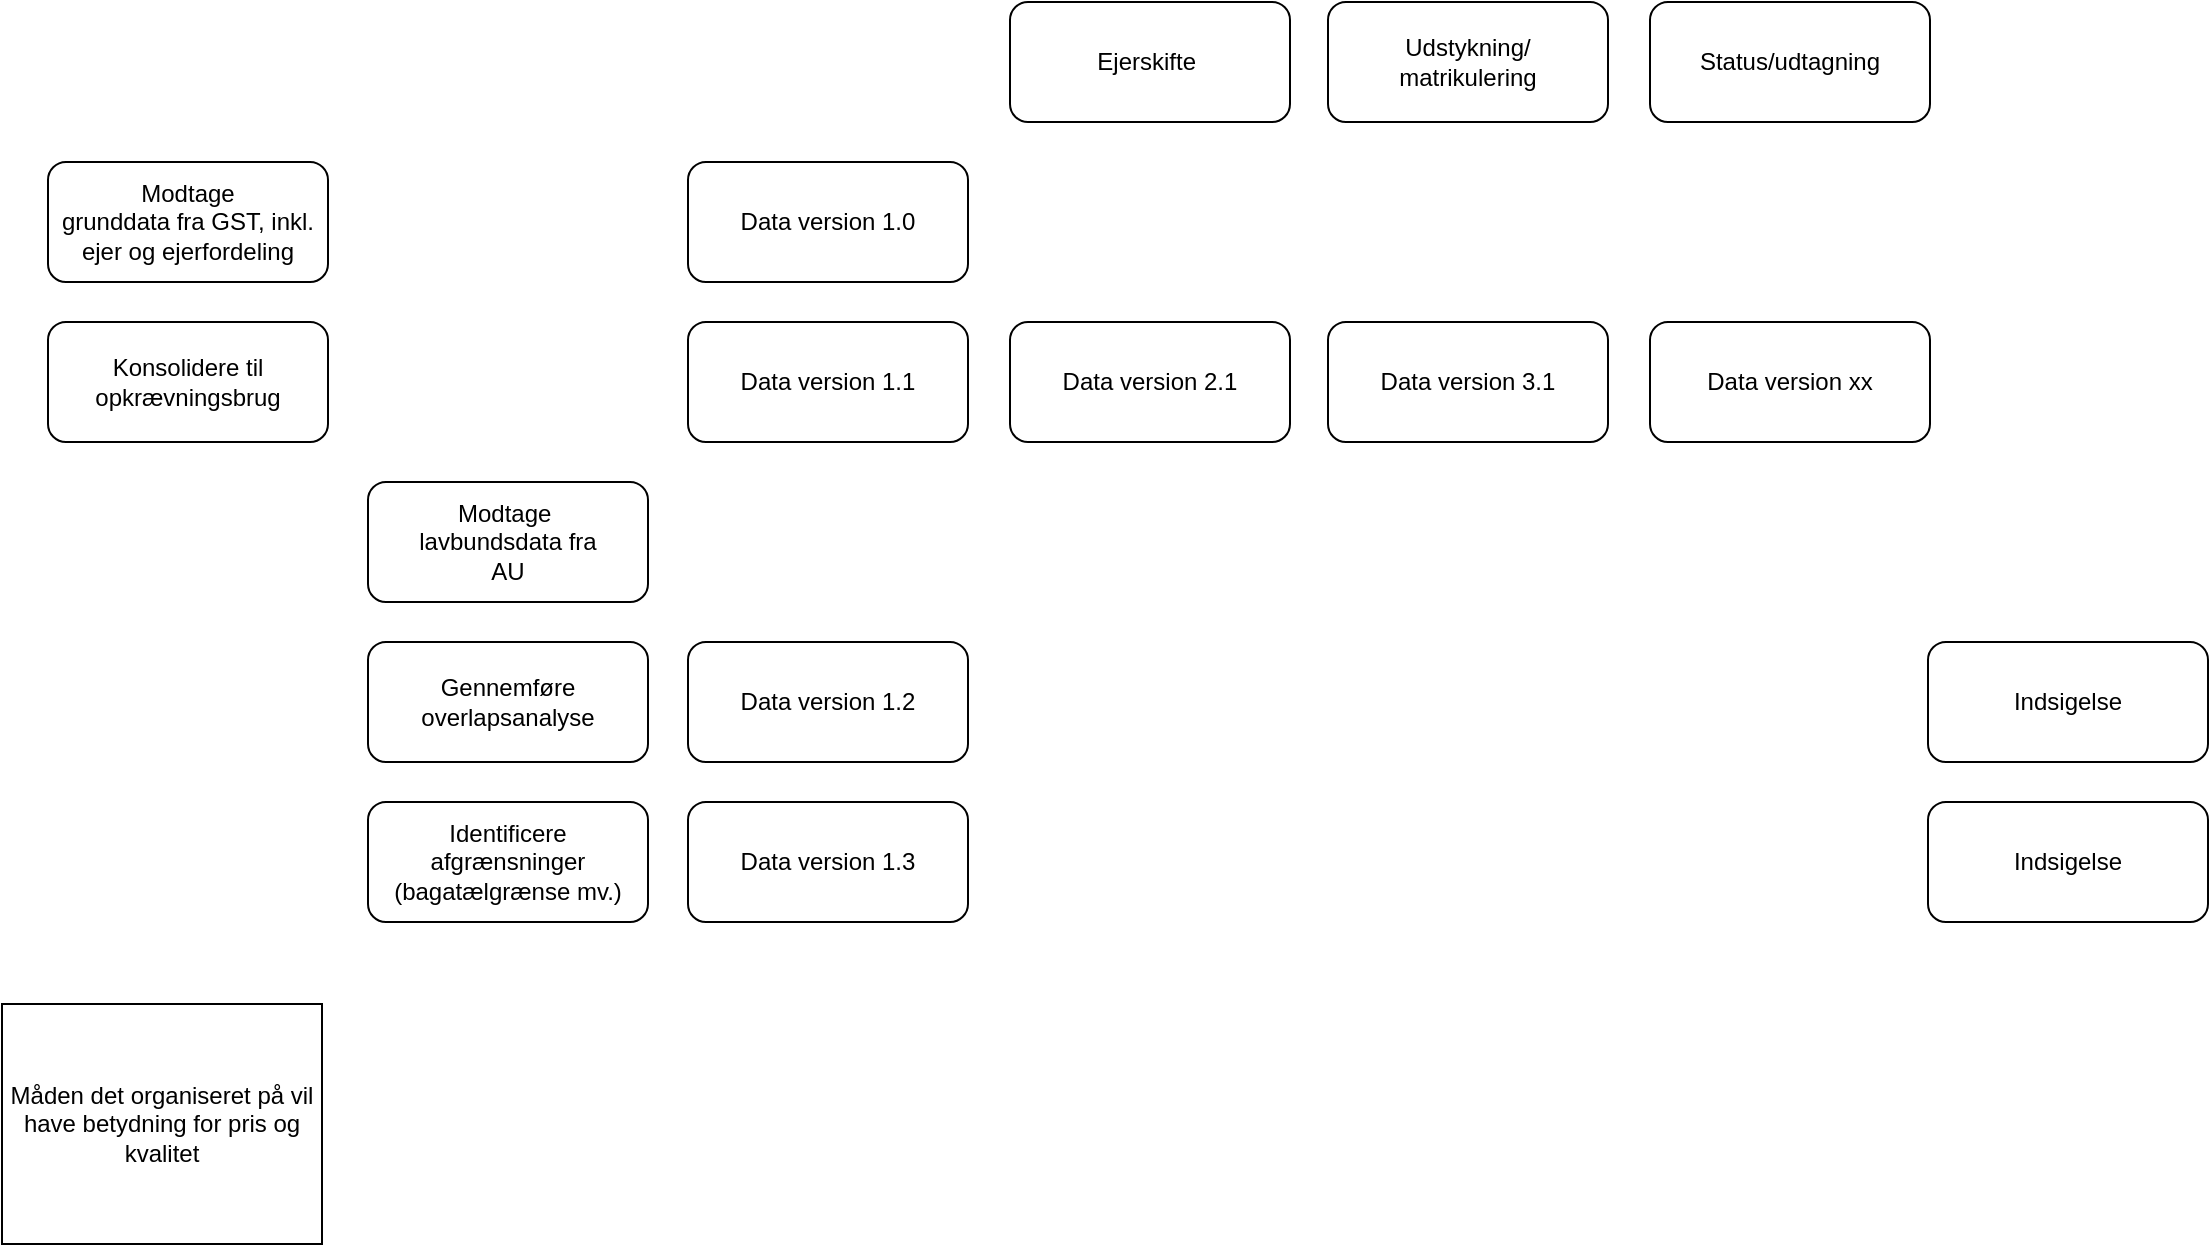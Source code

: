 <mxfile version="27.1.1">
  <diagram name="Page-1" id="NTakOrSyBY9N-iLC6UXw">
    <mxGraphModel dx="2291" dy="1089" grid="1" gridSize="10" guides="1" tooltips="1" connect="1" arrows="1" fold="1" page="1" pageScale="1" pageWidth="1169" pageHeight="827" math="0" shadow="0">
      <root>
        <mxCell id="0" />
        <mxCell id="1" parent="0" />
        <mxCell id="Ucc53te2J3rp9h8ptc83-1" value="Modtage&lt;div&gt;grunddata fra GST, inkl. ejer og ejerfordeling&lt;/div&gt;" style="rounded=1;whiteSpace=wrap;html=1;" parent="1" vertex="1">
          <mxGeometry x="63" y="139" width="140" height="60" as="geometry" />
        </mxCell>
        <mxCell id="Ucc53te2J3rp9h8ptc83-2" value="Modtage&amp;nbsp;&lt;div&gt;lavbundsdata fra&lt;div&gt;AU&lt;/div&gt;&lt;/div&gt;" style="rounded=1;whiteSpace=wrap;html=1;" parent="1" vertex="1">
          <mxGeometry x="223" y="299" width="140" height="60" as="geometry" />
        </mxCell>
        <mxCell id="Ucc53te2J3rp9h8ptc83-3" value="Identificere afgrænsninger&lt;div&gt;(bagatælgrænse mv.)&lt;/div&gt;" style="rounded=1;whiteSpace=wrap;html=1;" parent="1" vertex="1">
          <mxGeometry x="223" y="459" width="140" height="60" as="geometry" />
        </mxCell>
        <mxCell id="Ucc53te2J3rp9h8ptc83-4" value="Gennemføre overlapsanalyse" style="rounded=1;whiteSpace=wrap;html=1;" parent="1" vertex="1">
          <mxGeometry x="223" y="379" width="140" height="60" as="geometry" />
        </mxCell>
        <mxCell id="Ucc53te2J3rp9h8ptc83-7" value="Data version 1.2" style="rounded=1;whiteSpace=wrap;html=1;" parent="1" vertex="1">
          <mxGeometry x="383" y="379" width="140" height="60" as="geometry" />
        </mxCell>
        <mxCell id="Ucc53te2J3rp9h8ptc83-8" value="Indsigelse" style="rounded=1;whiteSpace=wrap;html=1;" parent="1" vertex="1">
          <mxGeometry x="1003" y="379" width="140" height="60" as="geometry" />
        </mxCell>
        <mxCell id="Ucc53te2J3rp9h8ptc83-9" value="Udstykning/&lt;div&gt;matrikulering&lt;/div&gt;" style="rounded=1;whiteSpace=wrap;html=1;" parent="1" vertex="1">
          <mxGeometry x="703" y="59" width="140" height="60" as="geometry" />
        </mxCell>
        <mxCell id="Ucc53te2J3rp9h8ptc83-10" value="Indsigelse" style="rounded=1;whiteSpace=wrap;html=1;" parent="1" vertex="1">
          <mxGeometry x="1003" y="459" width="140" height="60" as="geometry" />
        </mxCell>
        <mxCell id="tS7eAkdEoFlKgvX4qmfI-1" value="Konsolidere til opkrævningsbrug" style="rounded=1;whiteSpace=wrap;html=1;" vertex="1" parent="1">
          <mxGeometry x="63" y="219" width="140" height="60" as="geometry" />
        </mxCell>
        <mxCell id="tS7eAkdEoFlKgvX4qmfI-2" value="Ejerskifte&amp;nbsp;" style="rounded=1;whiteSpace=wrap;html=1;" vertex="1" parent="1">
          <mxGeometry x="544" y="59" width="140" height="60" as="geometry" />
        </mxCell>
        <mxCell id="tS7eAkdEoFlKgvX4qmfI-3" value="Data version 1.0" style="rounded=1;whiteSpace=wrap;html=1;" vertex="1" parent="1">
          <mxGeometry x="383" y="139" width="140" height="60" as="geometry" />
        </mxCell>
        <mxCell id="tS7eAkdEoFlKgvX4qmfI-4" value="Data version 1.1" style="rounded=1;whiteSpace=wrap;html=1;" vertex="1" parent="1">
          <mxGeometry x="383" y="219" width="140" height="60" as="geometry" />
        </mxCell>
        <mxCell id="tS7eAkdEoFlKgvX4qmfI-5" value="Data version 1.3" style="rounded=1;whiteSpace=wrap;html=1;" vertex="1" parent="1">
          <mxGeometry x="383" y="459" width="140" height="60" as="geometry" />
        </mxCell>
        <mxCell id="tS7eAkdEoFlKgvX4qmfI-6" value="Data version 2.1" style="rounded=1;whiteSpace=wrap;html=1;" vertex="1" parent="1">
          <mxGeometry x="544" y="219" width="140" height="60" as="geometry" />
        </mxCell>
        <mxCell id="tS7eAkdEoFlKgvX4qmfI-7" value="Data version 3.1" style="rounded=1;whiteSpace=wrap;html=1;" vertex="1" parent="1">
          <mxGeometry x="703" y="219" width="140" height="60" as="geometry" />
        </mxCell>
        <mxCell id="tS7eAkdEoFlKgvX4qmfI-8" value="Status/udtagning" style="rounded=1;whiteSpace=wrap;html=1;" vertex="1" parent="1">
          <mxGeometry x="864" y="59" width="140" height="60" as="geometry" />
        </mxCell>
        <mxCell id="tS7eAkdEoFlKgvX4qmfI-9" value="Data version xx" style="rounded=1;whiteSpace=wrap;html=1;" vertex="1" parent="1">
          <mxGeometry x="864" y="219" width="140" height="60" as="geometry" />
        </mxCell>
        <mxCell id="tS7eAkdEoFlKgvX4qmfI-10" value="Måden det organiseret på vil have betydning for pris og kvalitet" style="rounded=0;whiteSpace=wrap;html=1;" vertex="1" parent="1">
          <mxGeometry x="40" y="560" width="160" height="120" as="geometry" />
        </mxCell>
      </root>
    </mxGraphModel>
  </diagram>
</mxfile>
